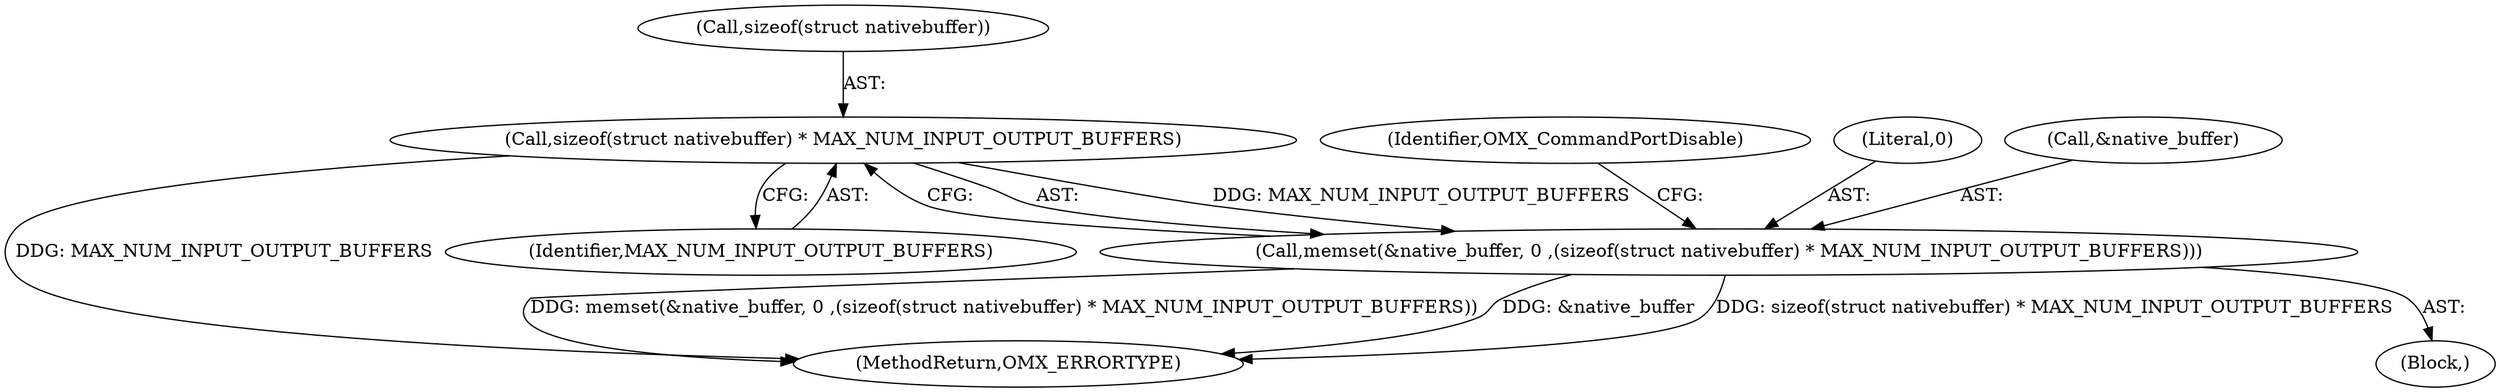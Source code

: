 digraph "0_Android_46e305be6e670a5a0041b0b4861122a0f1aabefa_0@API" {
"1000405" [label="(Call,sizeof(struct nativebuffer) * MAX_NUM_INPUT_OUTPUT_BUFFERS)"];
"1000401" [label="(Call,memset(&native_buffer, 0 ,(sizeof(struct nativebuffer) * MAX_NUM_INPUT_OUTPUT_BUFFERS)))"];
"1000441" [label="(MethodReturn,OMX_ERRORTYPE)"];
"1000410" [label="(Identifier,OMX_CommandPortDisable)"];
"1000401" [label="(Call,memset(&native_buffer, 0 ,(sizeof(struct nativebuffer) * MAX_NUM_INPUT_OUTPUT_BUFFERS)))"];
"1000398" [label="(Block,)"];
"1000405" [label="(Call,sizeof(struct nativebuffer) * MAX_NUM_INPUT_OUTPUT_BUFFERS)"];
"1000408" [label="(Identifier,MAX_NUM_INPUT_OUTPUT_BUFFERS)"];
"1000406" [label="(Call,sizeof(struct nativebuffer))"];
"1000404" [label="(Literal,0)"];
"1000402" [label="(Call,&native_buffer)"];
"1000405" -> "1000401"  [label="AST: "];
"1000405" -> "1000408"  [label="CFG: "];
"1000406" -> "1000405"  [label="AST: "];
"1000408" -> "1000405"  [label="AST: "];
"1000401" -> "1000405"  [label="CFG: "];
"1000405" -> "1000441"  [label="DDG: MAX_NUM_INPUT_OUTPUT_BUFFERS"];
"1000405" -> "1000401"  [label="DDG: MAX_NUM_INPUT_OUTPUT_BUFFERS"];
"1000401" -> "1000398"  [label="AST: "];
"1000402" -> "1000401"  [label="AST: "];
"1000404" -> "1000401"  [label="AST: "];
"1000410" -> "1000401"  [label="CFG: "];
"1000401" -> "1000441"  [label="DDG: sizeof(struct nativebuffer) * MAX_NUM_INPUT_OUTPUT_BUFFERS"];
"1000401" -> "1000441"  [label="DDG: memset(&native_buffer, 0 ,(sizeof(struct nativebuffer) * MAX_NUM_INPUT_OUTPUT_BUFFERS))"];
"1000401" -> "1000441"  [label="DDG: &native_buffer"];
}
